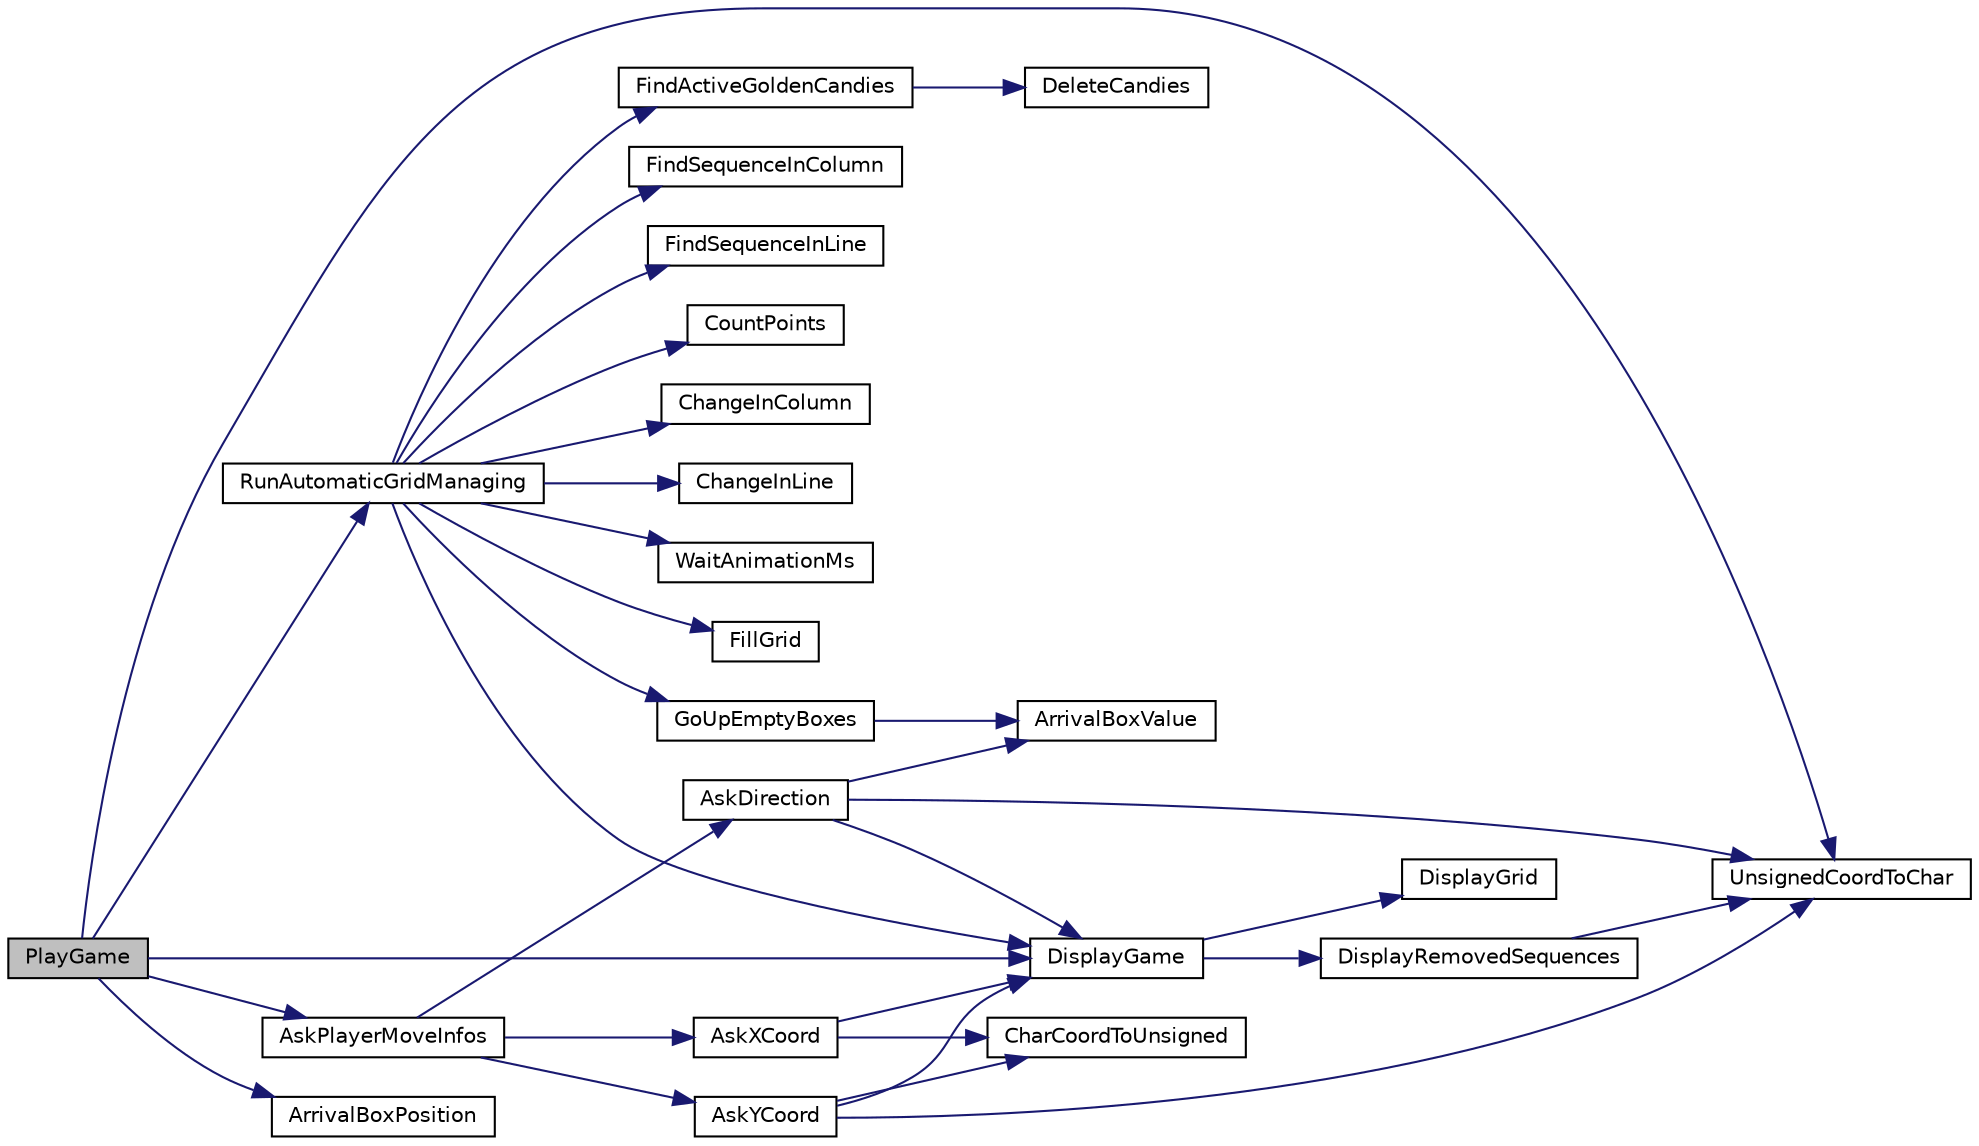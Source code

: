 digraph "PlayGame"
{
 // LATEX_PDF_SIZE
  edge [fontname="Helvetica",fontsize="10",labelfontname="Helvetica",labelfontsize="10"];
  node [fontname="Helvetica",fontsize="10",shape=record];
  rankdir="LR";
  Node115 [label="PlayGame",height=0.2,width=0.4,color="black", fillcolor="grey75", style="filled", fontcolor="black",tooltip="Plays the game with all sets parameters."];
  Node115 -> Node116 [color="midnightblue",fontsize="10",style="solid",fontname="Helvetica"];
  Node116 [label="UnsignedCoordToChar",height=0.2,width=0.4,color="black", fillcolor="white", style="filled",URL="$tools_8h.html#abc824c34d4fb84af8c786b21c32ea232",tooltip="Returns the char that match with Number for the grid (1=A, B=2, ...)"];
  Node115 -> Node117 [color="midnightblue",fontsize="10",style="solid",fontname="Helvetica"];
  Node117 [label="DisplayGame",height=0.2,width=0.4,color="black", fillcolor="white", style="filled",URL="$game_8cpp.html#a744922a873a1aa568ab4e6cb6b0caa02",tooltip="Display grid and all game infos."];
  Node117 -> Node118 [color="midnightblue",fontsize="10",style="solid",fontname="Helvetica"];
  Node118 [label="DisplayGrid",height=0.2,width=0.4,color="black", fillcolor="white", style="filled",URL="$grid__managing_8h.html#a2fae50ad9f1602636f8921b4a36e752c",tooltip="Displays the grid with colors and character for special boxes."];
  Node117 -> Node119 [color="midnightblue",fontsize="10",style="solid",fontname="Helvetica"];
  Node119 [label="DisplayRemovedSequences",height=0.2,width=0.4,color="black", fillcolor="white", style="filled",URL="$game_8cpp.html#aca4304b010e2575c936036915b01953e",tooltip="Displays each removed sequences, their coordinates and lenght."];
  Node119 -> Node116 [color="midnightblue",fontsize="10",style="solid",fontname="Helvetica"];
  Node115 -> Node120 [color="midnightblue",fontsize="10",style="solid",fontname="Helvetica"];
  Node120 [label="RunAutomaticGridManaging",height=0.2,width=0.4,color="black", fillcolor="white", style="filled",URL="$game_8cpp.html#a269a43e982014609d8f9b5f6694b6817",tooltip="Do everything that is automatic between two player's move."];
  Node120 -> Node117 [color="midnightblue",fontsize="10",style="solid",fontname="Helvetica"];
  Node120 -> Node121 [color="midnightblue",fontsize="10",style="solid",fontname="Helvetica"];
  Node121 [label="ChangeInColumn",height=0.2,width=0.4,color="black", fillcolor="white", style="filled",URL="$sequence__managing_8h.html#a69c5818b40755b55072909fbc22b8658",tooltip="Delete (if KRemove is true) all found sequences in columns or fill them with new random values (if KR..."];
  Node120 -> Node122 [color="midnightblue",fontsize="10",style="solid",fontname="Helvetica"];
  Node122 [label="ChangeInLine",height=0.2,width=0.4,color="black", fillcolor="white", style="filled",URL="$sequence__managing_8h.html#a655b71ee8cbc782b5ed2b5891c009a0a",tooltip="Delete (if KRemove is true) all found sequences in lines or fill them with new random values (if KRem..."];
  Node120 -> Node123 [color="midnightblue",fontsize="10",style="solid",fontname="Helvetica"];
  Node123 [label="WaitAnimationMs",height=0.2,width=0.4,color="black", fillcolor="white", style="filled",URL="$game_8cpp.html#aa1e25f64c26d82dcc40941d72ce67440",tooltip="Ask to wait and makes game sleep."];
  Node120 -> Node124 [color="midnightblue",fontsize="10",style="solid",fontname="Helvetica"];
  Node124 [label="GoUpEmptyBoxes",height=0.2,width=0.4,color="black", fillcolor="white", style="filled",URL="$grid__managing_8h.html#adbd3d3512e9acc7dfa78034be0959fb4",tooltip="Makes go up the empty boxes while they can."];
  Node124 -> Node125 [color="midnightblue",fontsize="10",style="solid",fontname="Helvetica"];
  Node125 [label="ArrivalBoxValue",height=0.2,width=0.4,color="black", fillcolor="white", style="filled",URL="$grid__managing_8h.html#ac968930d55f171f6eaf0a620515727c4",tooltip="Returns the value of the box on wich one the selected box will arrive."];
  Node120 -> Node126 [color="midnightblue",fontsize="10",style="solid",fontname="Helvetica"];
  Node126 [label="FillGrid",height=0.2,width=0.4,color="black", fillcolor="white", style="filled",URL="$grid__managing_8h.html#abbbe4b13e3539315811609dca72b8e1d",tooltip="Replace all empty boxes wich are not under a wall with ramdom values."];
  Node120 -> Node127 [color="midnightblue",fontsize="10",style="solid",fontname="Helvetica"];
  Node127 [label="FindSequenceInColumn",height=0.2,width=0.4,color="black", fillcolor="white", style="filled",URL="$sequence__managing_8h.html#ab73a1a24e4b8acafebdfeb157f5d0e7f",tooltip="Find all sequences in columns and save their lenght and coordinates."];
  Node120 -> Node128 [color="midnightblue",fontsize="10",style="solid",fontname="Helvetica"];
  Node128 [label="FindSequenceInLine",height=0.2,width=0.4,color="black", fillcolor="white", style="filled",URL="$sequence__managing_8h.html#ab3b8beb40348de7ea09c5029f6e738e3",tooltip="Find all sequences in lines and save their lenght and coordinates."];
  Node120 -> Node129 [color="midnightblue",fontsize="10",style="solid",fontname="Helvetica"];
  Node129 [label="FindActiveGoldenCandies",height=0.2,width=0.4,color="black", fillcolor="white", style="filled",URL="$sequence__managing_8h.html#afe4945628ccc7a7bb0e137e5335365f7",tooltip="Finds all golden candies included in a sequence of their type, and triggers them."];
  Node129 -> Node130 [color="midnightblue",fontsize="10",style="solid",fontname="Helvetica"];
  Node130 [label="DeleteCandies",height=0.2,width=0.4,color="black", fillcolor="white", style="filled",URL="$grid__managing_8h.html#a1d0b8b552ab0504b0d1509bcabb3f90b",tooltip="Delete all box worth Value, and add points for each deleted box."];
  Node120 -> Node131 [color="midnightblue",fontsize="10",style="solid",fontname="Helvetica"];
  Node131 [label="CountPoints",height=0.2,width=0.4,color="black", fillcolor="white", style="filled",URL="$game_8cpp.html#a5d980fe563e29da987ca956e9e61a857",tooltip="Add points due to the sequences."];
  Node115 -> Node132 [color="midnightblue",fontsize="10",style="solid",fontname="Helvetica"];
  Node132 [label="AskPlayerMoveInfos",height=0.2,width=0.4,color="black", fillcolor="white", style="filled",URL="$game_8cpp.html#ada8c7965670190c78206c75f6976a748",tooltip="Asks to the player the coordinates for column and line, and the direction of the move."];
  Node132 -> Node133 [color="midnightblue",fontsize="10",style="solid",fontname="Helvetica"];
  Node133 [label="AskXCoord",height=0.2,width=0.4,color="black", fillcolor="white", style="filled",URL="$game_8cpp.html#ae13ef2a44737749193419d899f93dd87",tooltip="Asks to the player coordinates for column."];
  Node133 -> Node134 [color="midnightblue",fontsize="10",style="solid",fontname="Helvetica"];
  Node134 [label="CharCoordToUnsigned",height=0.2,width=0.4,color="black", fillcolor="white", style="filled",URL="$tools_8h.html#a4f5e4f31548ec22f60bb84ff7445cd8d",tooltip="Returns Letter number value for the grid (A=1, B=2, ...)"];
  Node133 -> Node117 [color="midnightblue",fontsize="10",style="solid",fontname="Helvetica"];
  Node132 -> Node135 [color="midnightblue",fontsize="10",style="solid",fontname="Helvetica"];
  Node135 [label="AskYCoord",height=0.2,width=0.4,color="black", fillcolor="white", style="filled",URL="$game_8cpp.html#a0467dc494c99298af4d4e5729a41e03a",tooltip="Asks to the player coordinates for line."];
  Node135 -> Node134 [color="midnightblue",fontsize="10",style="solid",fontname="Helvetica"];
  Node135 -> Node117 [color="midnightblue",fontsize="10",style="solid",fontname="Helvetica"];
  Node135 -> Node116 [color="midnightblue",fontsize="10",style="solid",fontname="Helvetica"];
  Node132 -> Node136 [color="midnightblue",fontsize="10",style="solid",fontname="Helvetica"];
  Node136 [label="AskDirection",height=0.2,width=0.4,color="black", fillcolor="white", style="filled",URL="$game_8cpp.html#a9fc1514f9d3827a0d68238e0e01bd9e2",tooltip="Asks to the player the direction of the move."];
  Node136 -> Node125 [color="midnightblue",fontsize="10",style="solid",fontname="Helvetica"];
  Node136 -> Node117 [color="midnightblue",fontsize="10",style="solid",fontname="Helvetica"];
  Node136 -> Node116 [color="midnightblue",fontsize="10",style="solid",fontname="Helvetica"];
  Node115 -> Node137 [color="midnightblue",fontsize="10",style="solid",fontname="Helvetica"];
  Node137 [label="ArrivalBoxPosition",height=0.2,width=0.4,color="black", fillcolor="white", style="filled",URL="$grid__managing_8h.html#a9a0d5f66ccb10376f1a3d120430c5a46",tooltip="Returns the position of the box on wich one the selected box will arrive."];
}
